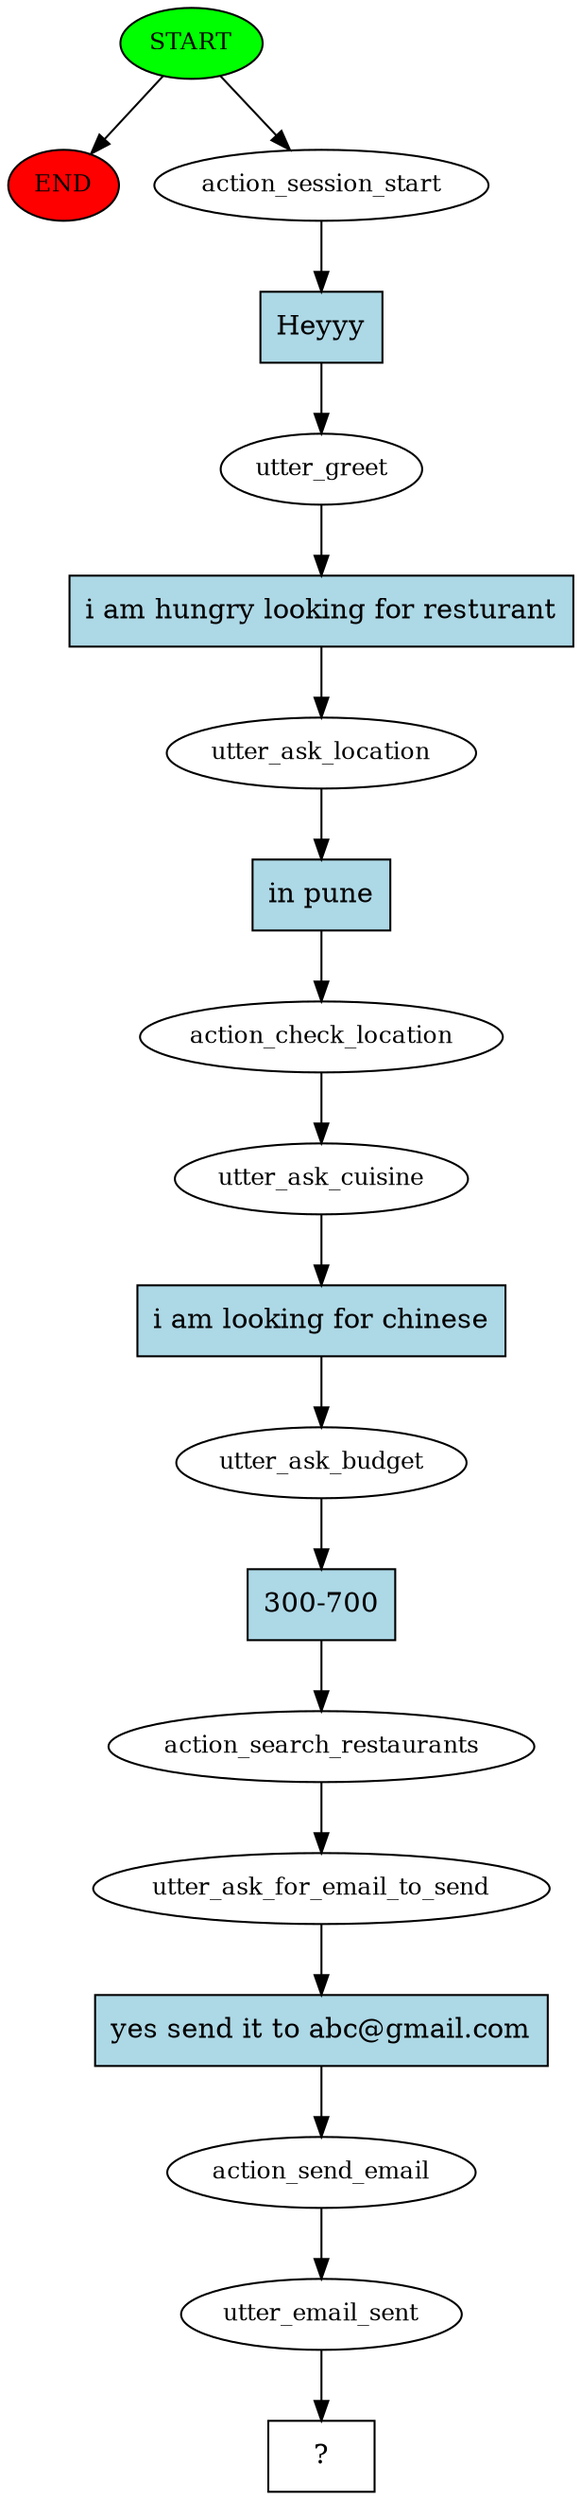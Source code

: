 digraph  {
0 [class="start active", fillcolor=green, fontsize=12, label=START, style=filled];
"-1" [class=end, fillcolor=red, fontsize=12, label=END, style=filled];
1 [class=active, fontsize=12, label=action_session_start];
2 [class=active, fontsize=12, label=utter_greet];
3 [class=active, fontsize=12, label=utter_ask_location];
4 [class=active, fontsize=12, label=action_check_location];
5 [class=active, fontsize=12, label=utter_ask_cuisine];
6 [class=active, fontsize=12, label=utter_ask_budget];
7 [class=active, fontsize=12, label=action_search_restaurants];
8 [class=active, fontsize=12, label=utter_ask_for_email_to_send];
9 [class=active, fontsize=12, label=action_send_email];
10 [class=active, fontsize=12, label=utter_email_sent];
11 [class="intent dashed active", label="  ?  ", shape=rect];
12 [class="intent active", fillcolor=lightblue, label=Heyyy, shape=rect, style=filled];
13 [class="intent active", fillcolor=lightblue, label="i am hungry looking for resturant", shape=rect, style=filled];
14 [class="intent active", fillcolor=lightblue, label="in pune", shape=rect, style=filled];
15 [class="intent active", fillcolor=lightblue, label="i am looking for chinese", shape=rect, style=filled];
16 [class="intent active", fillcolor=lightblue, label="300-700", shape=rect, style=filled];
17 [class="intent active", fillcolor=lightblue, label="yes send it to abc@gmail.com", shape=rect, style=filled];
0 -> "-1"  [class="", key=NONE, label=""];
0 -> 1  [class=active, key=NONE, label=""];
1 -> 12  [class=active, key=0];
2 -> 13  [class=active, key=0];
3 -> 14  [class=active, key=0];
4 -> 5  [class=active, key=NONE, label=""];
5 -> 15  [class=active, key=0];
6 -> 16  [class=active, key=0];
7 -> 8  [class=active, key=NONE, label=""];
8 -> 17  [class=active, key=0];
9 -> 10  [class=active, key=NONE, label=""];
10 -> 11  [class=active, key=NONE, label=""];
12 -> 2  [class=active, key=0];
13 -> 3  [class=active, key=0];
14 -> 4  [class=active, key=0];
15 -> 6  [class=active, key=0];
16 -> 7  [class=active, key=0];
17 -> 9  [class=active, key=0];
}
